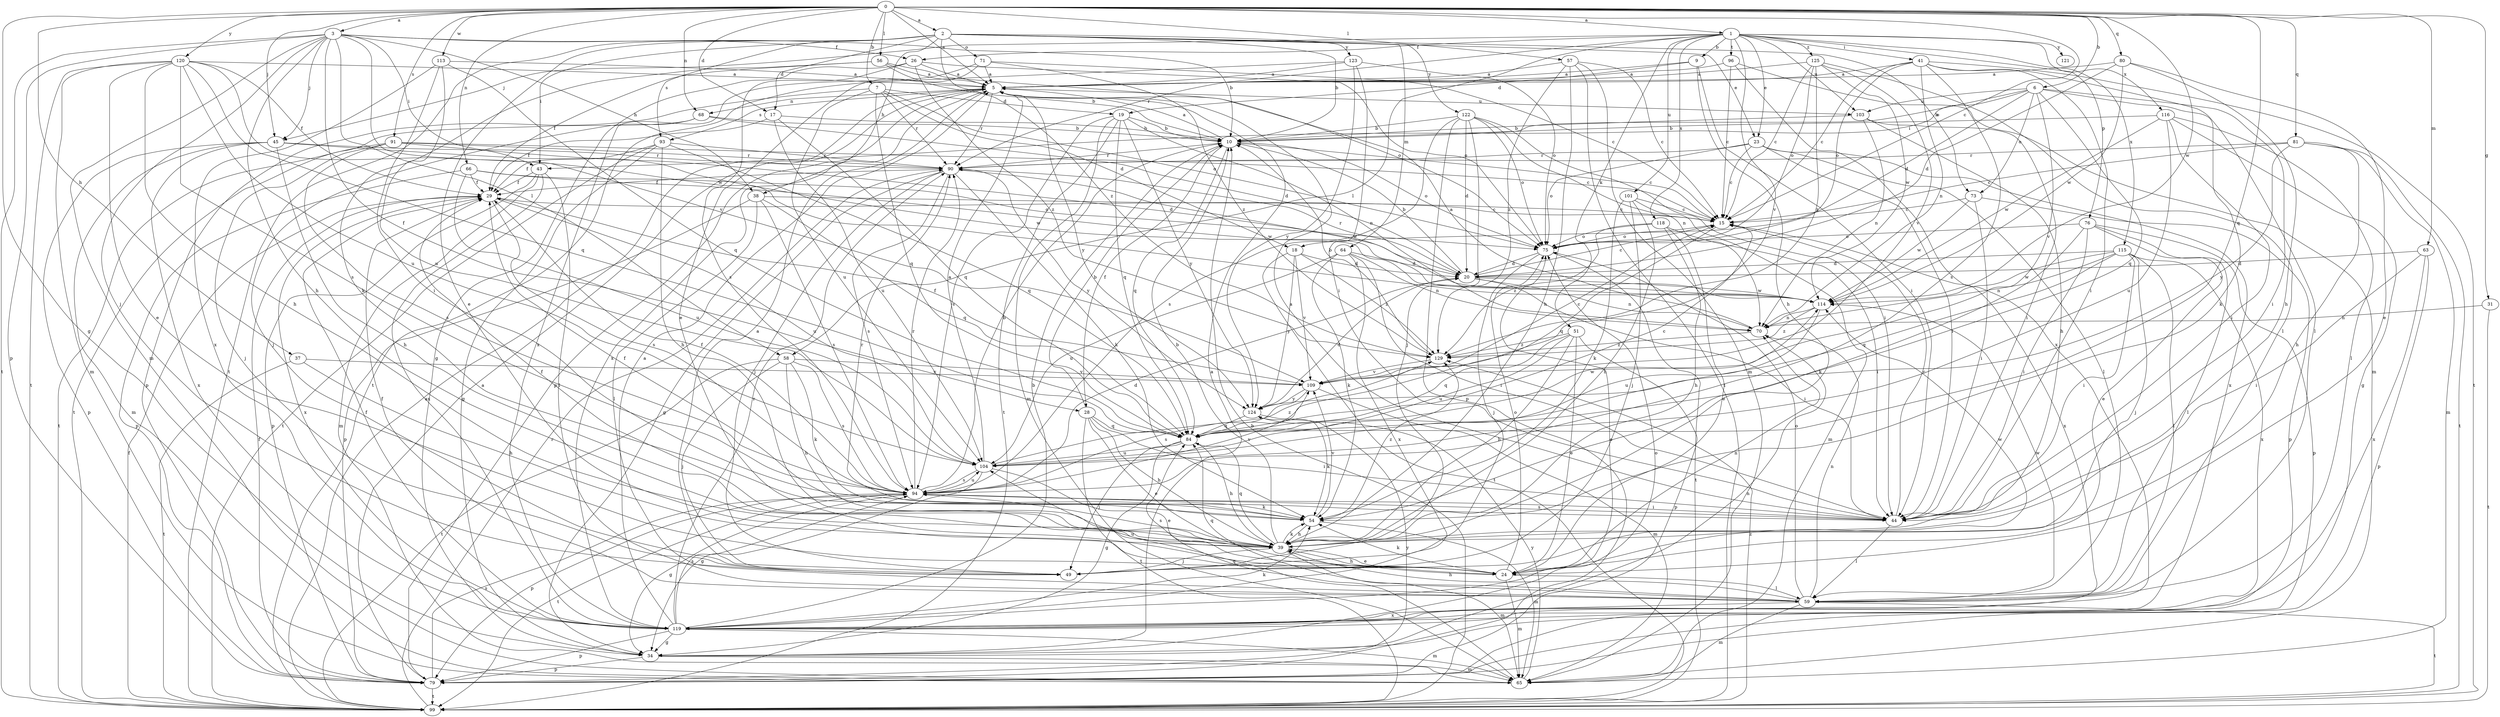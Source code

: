 strict digraph  {
0;
1;
2;
3;
5;
6;
7;
9;
10;
15;
17;
18;
19;
20;
23;
24;
26;
28;
29;
31;
34;
37;
38;
39;
41;
43;
44;
45;
49;
51;
54;
56;
57;
58;
59;
63;
64;
65;
66;
68;
70;
71;
73;
75;
76;
79;
80;
81;
84;
90;
91;
93;
94;
96;
99;
101;
103;
104;
109;
113;
114;
115;
116;
118;
119;
120;
121;
122;
123;
124;
125;
129;
0 -> 1  [label=a];
0 -> 2  [label=a];
0 -> 3  [label=a];
0 -> 5  [label=a];
0 -> 6  [label=b];
0 -> 7  [label=b];
0 -> 15  [label=c];
0 -> 17  [label=d];
0 -> 31  [label=g];
0 -> 34  [label=g];
0 -> 37  [label=h];
0 -> 45  [label=j];
0 -> 56  [label=l];
0 -> 57  [label=l];
0 -> 63  [label=m];
0 -> 66  [label=n];
0 -> 68  [label=n];
0 -> 80  [label=q];
0 -> 81  [label=q];
0 -> 84  [label=q];
0 -> 91  [label=s];
0 -> 113  [label=w];
0 -> 114  [label=w];
0 -> 120  [label=y];
1 -> 9  [label=b];
1 -> 23  [label=e];
1 -> 26  [label=f];
1 -> 41  [label=i];
1 -> 45  [label=j];
1 -> 51  [label=k];
1 -> 58  [label=l];
1 -> 76  [label=p];
1 -> 90  [label=r];
1 -> 96  [label=t];
1 -> 101  [label=u];
1 -> 103  [label=u];
1 -> 109  [label=v];
1 -> 115  [label=x];
1 -> 116  [label=x];
1 -> 118  [label=x];
1 -> 121  [label=y];
1 -> 125  [label=z];
2 -> 10  [label=b];
2 -> 17  [label=d];
2 -> 23  [label=e];
2 -> 24  [label=e];
2 -> 38  [label=h];
2 -> 43  [label=i];
2 -> 64  [label=m];
2 -> 71  [label=o];
2 -> 73  [label=o];
2 -> 93  [label=s];
2 -> 99  [label=t];
2 -> 122  [label=y];
2 -> 123  [label=y];
2 -> 129  [label=z];
3 -> 10  [label=b];
3 -> 26  [label=f];
3 -> 28  [label=f];
3 -> 38  [label=h];
3 -> 39  [label=h];
3 -> 43  [label=i];
3 -> 45  [label=j];
3 -> 49  [label=j];
3 -> 58  [label=l];
3 -> 65  [label=m];
3 -> 79  [label=p];
3 -> 99  [label=t];
3 -> 109  [label=v];
5 -> 68  [label=n];
5 -> 79  [label=p];
5 -> 90  [label=r];
5 -> 93  [label=s];
5 -> 103  [label=u];
5 -> 119  [label=x];
5 -> 124  [label=y];
6 -> 10  [label=b];
6 -> 18  [label=d];
6 -> 43  [label=i];
6 -> 44  [label=i];
6 -> 54  [label=k];
6 -> 73  [label=o];
6 -> 84  [label=q];
6 -> 103  [label=u];
6 -> 109  [label=v];
7 -> 18  [label=d];
7 -> 19  [label=d];
7 -> 75  [label=o];
7 -> 79  [label=p];
7 -> 84  [label=q];
7 -> 90  [label=r];
7 -> 104  [label=u];
9 -> 5  [label=a];
9 -> 19  [label=d];
9 -> 39  [label=h];
9 -> 44  [label=i];
10 -> 5  [label=a];
10 -> 15  [label=c];
10 -> 28  [label=f];
10 -> 75  [label=o];
10 -> 84  [label=q];
10 -> 90  [label=r];
15 -> 75  [label=o];
15 -> 84  [label=q];
15 -> 119  [label=x];
17 -> 10  [label=b];
17 -> 29  [label=f];
17 -> 84  [label=q];
17 -> 104  [label=u];
18 -> 20  [label=d];
18 -> 99  [label=t];
18 -> 109  [label=v];
18 -> 124  [label=y];
18 -> 129  [label=z];
19 -> 10  [label=b];
19 -> 65  [label=m];
19 -> 70  [label=n];
19 -> 84  [label=q];
19 -> 94  [label=s];
19 -> 99  [label=t];
19 -> 124  [label=y];
20 -> 10  [label=b];
20 -> 15  [label=c];
20 -> 44  [label=i];
20 -> 70  [label=n];
20 -> 90  [label=r];
20 -> 114  [label=w];
23 -> 15  [label=c];
23 -> 44  [label=i];
23 -> 59  [label=l];
23 -> 75  [label=o];
23 -> 90  [label=r];
23 -> 119  [label=x];
24 -> 39  [label=h];
24 -> 54  [label=k];
24 -> 59  [label=l];
24 -> 65  [label=m];
24 -> 70  [label=n];
24 -> 75  [label=o];
24 -> 114  [label=w];
26 -> 5  [label=a];
26 -> 34  [label=g];
26 -> 75  [label=o];
26 -> 94  [label=s];
26 -> 129  [label=z];
28 -> 10  [label=b];
28 -> 24  [label=e];
28 -> 39  [label=h];
28 -> 44  [label=i];
28 -> 84  [label=q];
28 -> 99  [label=t];
29 -> 15  [label=c];
29 -> 94  [label=s];
29 -> 104  [label=u];
29 -> 119  [label=x];
31 -> 70  [label=n];
31 -> 99  [label=t];
34 -> 5  [label=a];
34 -> 65  [label=m];
34 -> 70  [label=n];
34 -> 75  [label=o];
34 -> 79  [label=p];
37 -> 39  [label=h];
37 -> 99  [label=t];
37 -> 109  [label=v];
38 -> 15  [label=c];
38 -> 59  [label=l];
38 -> 79  [label=p];
38 -> 84  [label=q];
38 -> 94  [label=s];
39 -> 10  [label=b];
39 -> 24  [label=e];
39 -> 29  [label=f];
39 -> 49  [label=j];
39 -> 54  [label=k];
39 -> 65  [label=m];
39 -> 84  [label=q];
39 -> 94  [label=s];
41 -> 5  [label=a];
41 -> 15  [label=c];
41 -> 44  [label=i];
41 -> 59  [label=l];
41 -> 70  [label=n];
41 -> 75  [label=o];
41 -> 94  [label=s];
41 -> 99  [label=t];
43 -> 29  [label=f];
43 -> 59  [label=l];
43 -> 65  [label=m];
43 -> 79  [label=p];
43 -> 119  [label=x];
44 -> 5  [label=a];
44 -> 15  [label=c];
44 -> 59  [label=l];
44 -> 94  [label=s];
45 -> 39  [label=h];
45 -> 65  [label=m];
45 -> 79  [label=p];
45 -> 90  [label=r];
45 -> 114  [label=w];
45 -> 119  [label=x];
49 -> 5  [label=a];
51 -> 24  [label=e];
51 -> 39  [label=h];
51 -> 79  [label=p];
51 -> 84  [label=q];
51 -> 104  [label=u];
51 -> 129  [label=z];
54 -> 29  [label=f];
54 -> 39  [label=h];
54 -> 65  [label=m];
54 -> 90  [label=r];
54 -> 109  [label=v];
54 -> 129  [label=z];
56 -> 5  [label=a];
56 -> 10  [label=b];
56 -> 29  [label=f];
56 -> 54  [label=k];
56 -> 75  [label=o];
57 -> 5  [label=a];
57 -> 15  [label=c];
57 -> 39  [label=h];
57 -> 65  [label=m];
57 -> 99  [label=t];
57 -> 129  [label=z];
58 -> 39  [label=h];
58 -> 49  [label=j];
58 -> 54  [label=k];
58 -> 94  [label=s];
58 -> 99  [label=t];
58 -> 109  [label=v];
59 -> 29  [label=f];
59 -> 39  [label=h];
59 -> 65  [label=m];
59 -> 70  [label=n];
59 -> 75  [label=o];
59 -> 84  [label=q];
59 -> 99  [label=t];
59 -> 104  [label=u];
59 -> 114  [label=w];
59 -> 119  [label=x];
63 -> 20  [label=d];
63 -> 44  [label=i];
63 -> 79  [label=p];
63 -> 119  [label=x];
64 -> 20  [label=d];
64 -> 44  [label=i];
64 -> 54  [label=k];
64 -> 70  [label=n];
64 -> 104  [label=u];
64 -> 119  [label=x];
65 -> 84  [label=q];
65 -> 124  [label=y];
66 -> 29  [label=f];
66 -> 75  [label=o];
66 -> 79  [label=p];
66 -> 104  [label=u];
66 -> 114  [label=w];
68 -> 10  [label=b];
68 -> 20  [label=d];
68 -> 49  [label=j];
68 -> 99  [label=t];
70 -> 5  [label=a];
70 -> 129  [label=z];
71 -> 5  [label=a];
71 -> 15  [label=c];
71 -> 24  [label=e];
71 -> 119  [label=x];
71 -> 129  [label=z];
73 -> 15  [label=c];
73 -> 44  [label=i];
73 -> 79  [label=p];
73 -> 114  [label=w];
75 -> 20  [label=d];
75 -> 49  [label=j];
75 -> 99  [label=t];
76 -> 24  [label=e];
76 -> 44  [label=i];
76 -> 54  [label=k];
76 -> 59  [label=l];
76 -> 75  [label=o];
76 -> 79  [label=p];
79 -> 5  [label=a];
79 -> 29  [label=f];
79 -> 94  [label=s];
79 -> 99  [label=t];
79 -> 124  [label=y];
80 -> 5  [label=a];
80 -> 20  [label=d];
80 -> 24  [label=e];
80 -> 39  [label=h];
80 -> 114  [label=w];
81 -> 15  [label=c];
81 -> 39  [label=h];
81 -> 65  [label=m];
81 -> 90  [label=r];
81 -> 99  [label=t];
81 -> 124  [label=y];
84 -> 15  [label=c];
84 -> 34  [label=g];
84 -> 39  [label=h];
84 -> 49  [label=j];
84 -> 104  [label=u];
84 -> 114  [label=w];
90 -> 29  [label=f];
90 -> 34  [label=g];
90 -> 49  [label=j];
90 -> 54  [label=k];
90 -> 94  [label=s];
90 -> 114  [label=w];
90 -> 124  [label=y];
91 -> 15  [label=c];
91 -> 20  [label=d];
91 -> 49  [label=j];
91 -> 90  [label=r];
91 -> 94  [label=s];
91 -> 99  [label=t];
93 -> 29  [label=f];
93 -> 34  [label=g];
93 -> 39  [label=h];
93 -> 84  [label=q];
93 -> 90  [label=r];
93 -> 99  [label=t];
94 -> 10  [label=b];
94 -> 20  [label=d];
94 -> 29  [label=f];
94 -> 34  [label=g];
94 -> 44  [label=i];
94 -> 54  [label=k];
94 -> 79  [label=p];
94 -> 90  [label=r];
94 -> 99  [label=t];
94 -> 104  [label=u];
94 -> 109  [label=v];
96 -> 5  [label=a];
96 -> 15  [label=c];
96 -> 65  [label=m];
96 -> 119  [label=x];
99 -> 5  [label=a];
99 -> 10  [label=b];
99 -> 29  [label=f];
99 -> 90  [label=r];
99 -> 129  [label=z];
101 -> 15  [label=c];
101 -> 39  [label=h];
101 -> 49  [label=j];
101 -> 54  [label=k];
101 -> 65  [label=m];
103 -> 10  [label=b];
103 -> 39  [label=h];
103 -> 44  [label=i];
103 -> 70  [label=n];
104 -> 5  [label=a];
104 -> 24  [label=e];
104 -> 34  [label=g];
104 -> 94  [label=s];
104 -> 129  [label=z];
109 -> 15  [label=c];
109 -> 29  [label=f];
109 -> 65  [label=m];
109 -> 94  [label=s];
109 -> 124  [label=y];
113 -> 5  [label=a];
113 -> 44  [label=i];
113 -> 84  [label=q];
113 -> 104  [label=u];
113 -> 119  [label=x];
114 -> 70  [label=n];
114 -> 104  [label=u];
114 -> 129  [label=z];
115 -> 20  [label=d];
115 -> 44  [label=i];
115 -> 49  [label=j];
115 -> 59  [label=l];
115 -> 70  [label=n];
115 -> 84  [label=q];
115 -> 114  [label=w];
115 -> 119  [label=x];
116 -> 10  [label=b];
116 -> 34  [label=g];
116 -> 44  [label=i];
116 -> 59  [label=l];
116 -> 104  [label=u];
116 -> 114  [label=w];
118 -> 24  [label=e];
118 -> 39  [label=h];
118 -> 44  [label=i];
118 -> 75  [label=o];
118 -> 129  [label=z];
119 -> 5  [label=a];
119 -> 10  [label=b];
119 -> 29  [label=f];
119 -> 34  [label=g];
119 -> 54  [label=k];
119 -> 65  [label=m];
119 -> 75  [label=o];
119 -> 79  [label=p];
119 -> 90  [label=r];
119 -> 94  [label=s];
120 -> 5  [label=a];
120 -> 24  [label=e];
120 -> 29  [label=f];
120 -> 39  [label=h];
120 -> 65  [label=m];
120 -> 84  [label=q];
120 -> 94  [label=s];
120 -> 99  [label=t];
120 -> 104  [label=u];
120 -> 114  [label=w];
122 -> 10  [label=b];
122 -> 20  [label=d];
122 -> 44  [label=i];
122 -> 49  [label=j];
122 -> 70  [label=n];
122 -> 75  [label=o];
122 -> 79  [label=p];
122 -> 94  [label=s];
123 -> 5  [label=a];
123 -> 44  [label=i];
123 -> 75  [label=o];
123 -> 99  [label=t];
123 -> 124  [label=y];
124 -> 20  [label=d];
124 -> 54  [label=k];
124 -> 84  [label=q];
125 -> 5  [label=a];
125 -> 15  [label=c];
125 -> 59  [label=l];
125 -> 75  [label=o];
125 -> 109  [label=v];
125 -> 114  [label=w];
125 -> 129  [label=z];
129 -> 10  [label=b];
129 -> 109  [label=v];
}
